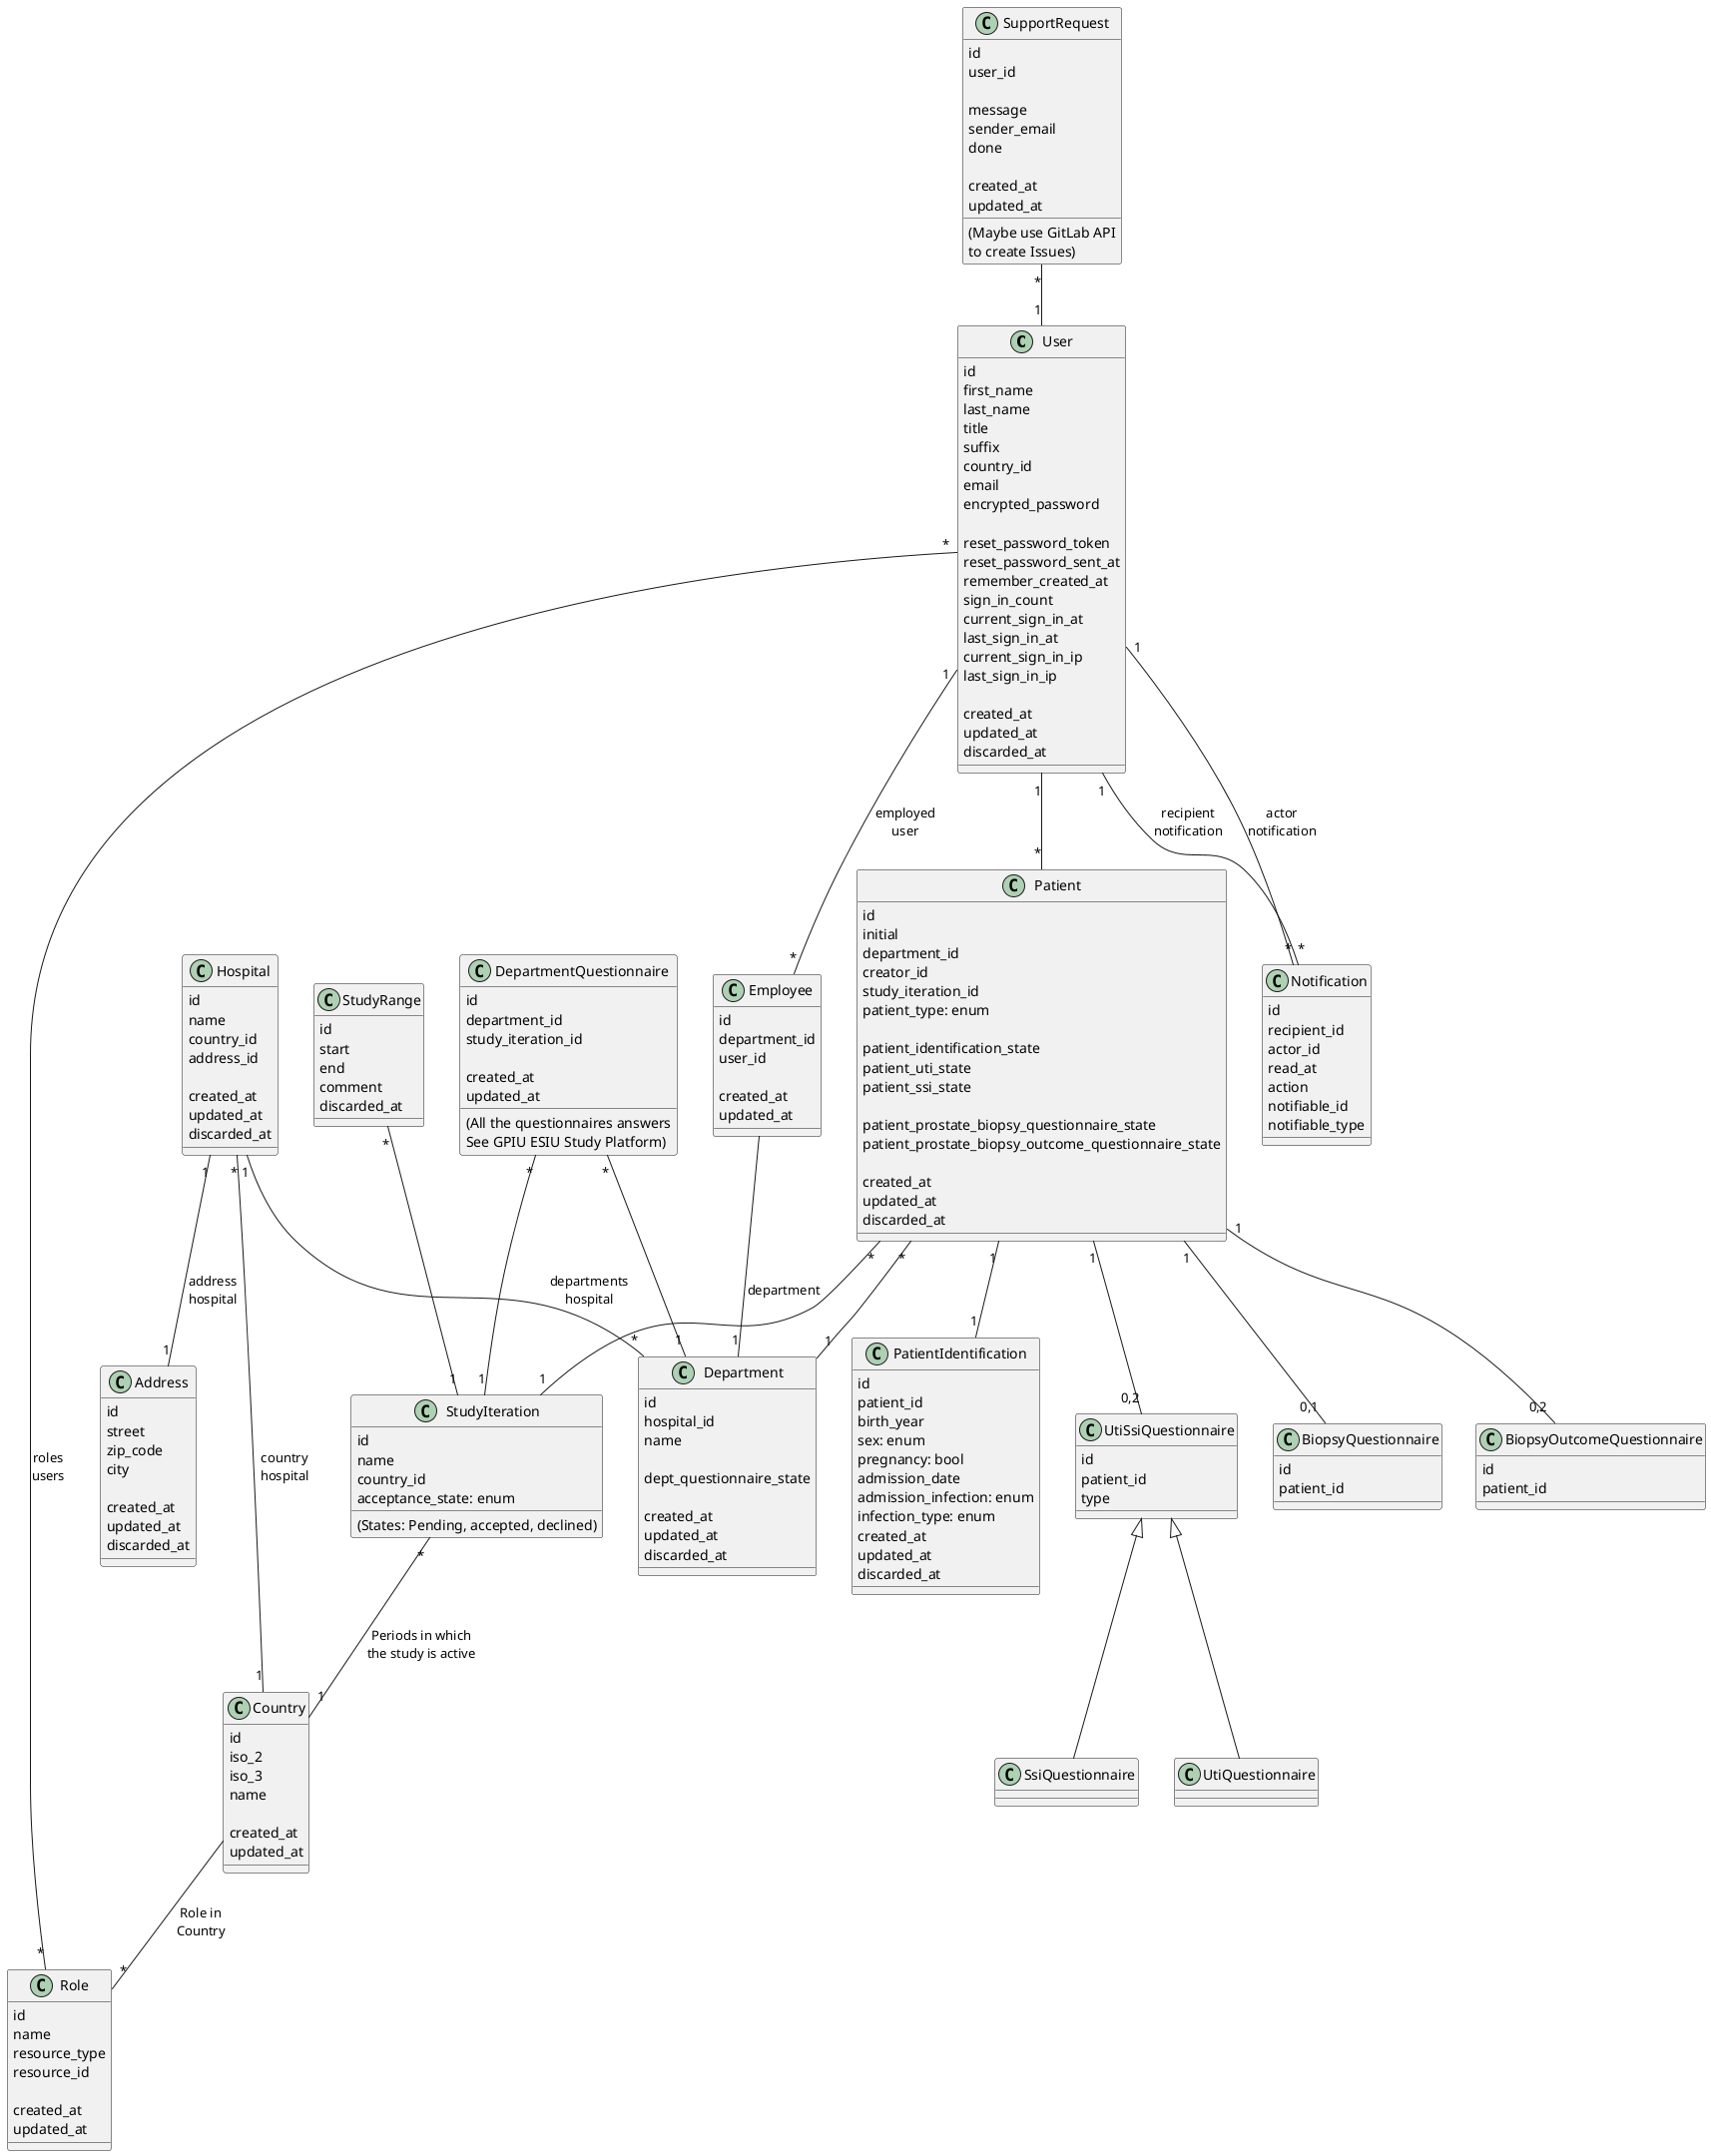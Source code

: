 @startuml

skinparam componentStyle uml2
'skinparam monochrome true
'skinparam linetype ortho

class User  {
    id
    first_name
    last_name
    title
    suffix
    country_id
    email
    encrypted_password

    reset_password_token
    reset_password_sent_at
    remember_created_at
    sign_in_count
    current_sign_in_at
    last_sign_in_at
    current_sign_in_ip
    last_sign_in_ip

    created_at
    updated_at
    discarded_at
}

class Hospital  {
    id
    name
    country_id
    address_id

    created_at
    updated_at
    discarded_at
}

class Country  {
    id
    iso_2
    iso_3
    name

    created_at
    updated_at
}

class Address  {
    id
    street
    zip_code
    city

    created_at
    updated_at
    discarded_at
}

class Role  {
    id
    name
    resource_type
    resource_id

    created_at
    updated_at
}

class Employee  {
    id
    department_id
    user_id

    created_at
    updated_at
}

class Department  {
    id
    hospital_id
    name

    dept_questionnaire_state

    created_at
    updated_at
    discarded_at
}

class StudyRange {
    id
    start
    end
    comment
    discarded_at
}

class StudyIteration {
    id
    name
    country_id
    acceptance_state: enum
    (States: Pending, accepted, declined)
}

class Patient {
    id
    initial
    department_id
    creator_id
    study_iteration_id
    patient_type: enum

    patient_identification_state
    patient_uti_state
    patient_ssi_state

    patient_prostate_biopsy_questionnaire_state
    patient_prostate_biopsy_outcome_questionnaire_state

    created_at
    updated_at
    discarded_at
}

class PatientIdentification {
    id
    patient_id
    birth_year
    sex: enum
    pregnancy: bool
    admission_date
    admission_infection: enum
    infection_type: enum
    created_at
    updated_at
    discarded_at
}

class SupportRequest {
    id
    user_id

    message
    sender_email
    done

    created_at
    updated_at

    (Maybe use GitLab API
    to create Issues)
}

class Notification {
    id
    recipient_id
    actor_id
    read_at
    action
    notifiable_id
    notifiable_type
}

class DepartmentQuestionnaire {
    id
    department_id
    study_iteration_id

    created_at
    updated_at

    (All the questionnaires answers
    See GPIU ESIU Study Platform)
}

class UtiSsiQuestionnaire {
    id
    patient_id
    type
}

class UtiQuestionnaire {
}

class SsiQuestionnaire {
}

class BiopsyQuestionnaire {
    id
    patient_id
}

class BiopsyOutcomeQuestionnaire {
    id
    patient_id
}

User "*" -- "*" Role : "roles\nusers"
User "1" -- "*" Employee : "employed\nuser"
User "1" -- "*" Patient

Hospital "1" -- "1" Address : "address\nhospital"
Hospital "*" -- "1" Country : "country\nhospital"
Hospital "1" -- "*" Department : "departments\nhospital"

Country -- "*" Role : "Role in\nCountry"

Employee -- "1" Department : "department"

StudyIteration "*" -- "1" Country : Periods in which\nthe study is active
StudyRange "*" -- "1" StudyIteration

Patient "*" -- "1" Department
Patient "*" -- "1" StudyIteration
Patient "1" -- "1" PatientIdentification
Patient "1" -- "0,2" UtiSsiQuestionnaire
Patient "1" -- "0,1" BiopsyQuestionnaire
Patient "1" -- "0,2" BiopsyOutcomeQuestionnaire

UtiSsiQuestionnaire <|-- UtiQuestionnaire
UtiSsiQuestionnaire <|-- SsiQuestionnaire

SupportRequest "*" -- "1" User

DepartmentQuestionnaire "*" -- "1" StudyIteration
DepartmentQuestionnaire "*" -- "1" Department

User "1" -- "*" Notification : "actor\nnotification"
User "1" -- "*" Notification : "recipient\nnotification"
@enduml

